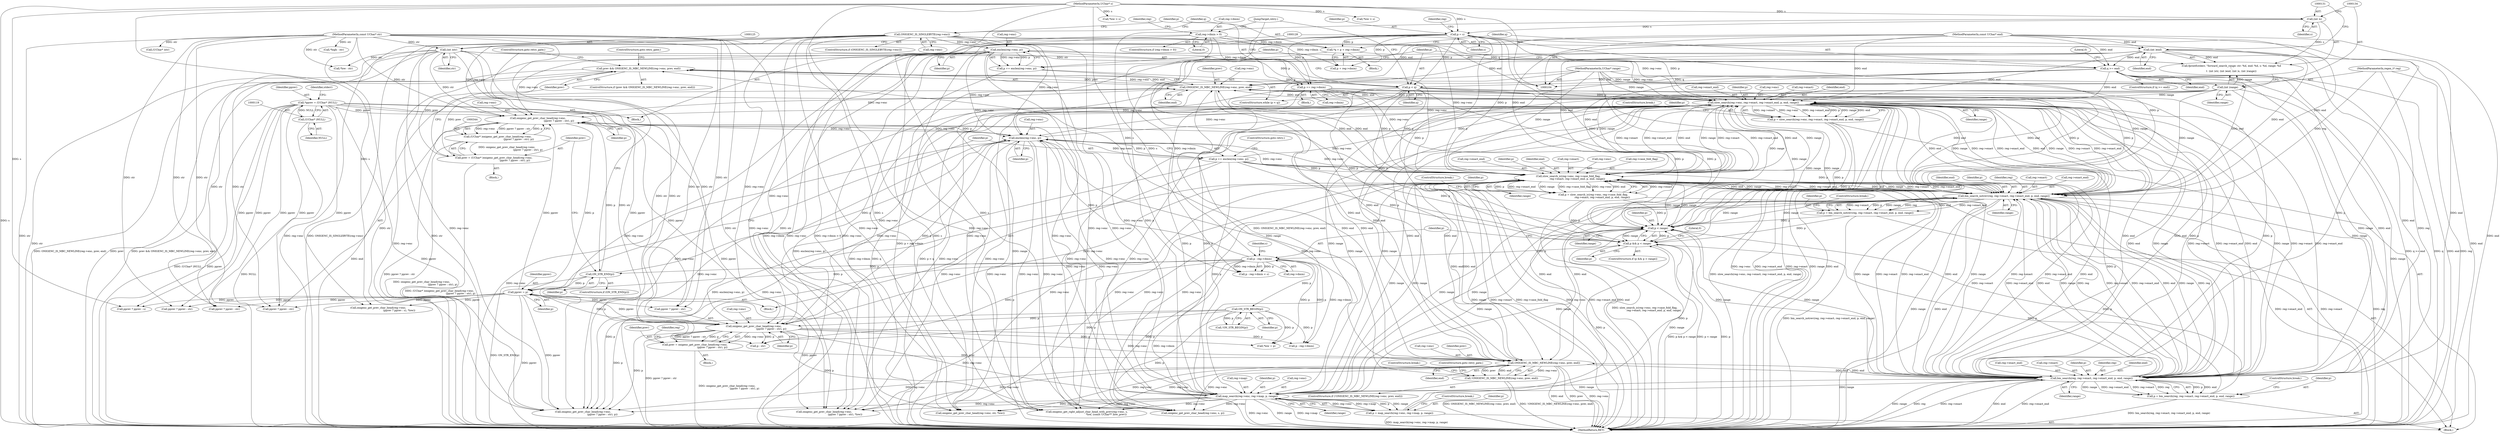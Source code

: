 digraph "0_oniguruma_b690371bbf97794b4a1d3f295d4fb9a8b05d402d@pointer" {
"1000355" [label="(Call,prev && ONIGENC_IS_MBC_NEWLINE(reg->enc, prev, end))"];
"1000357" [label="(Call,ONIGENC_IS_MBC_NEWLINE(reg->enc, prev, end))"];
"1000345" [label="(Call,onigenc_get_prev_char_head(reg->enc,\n                                                     (pprev ? pprev : str), p))"];
"1000193" [label="(Call,slow_search(reg->enc, reg->exact, reg->exact_end, p, end, range))"];
"1000292" [label="(Call,enclen(reg->enc, p))"];
"1000179" [label="(Call,enclen(reg->enc, p))"];
"1000147" [label="(Call,ONIGENC_IS_SINGLEBYTE(reg->enc))"];
"1000174" [label="(Call,p < q)"];
"1000177" [label="(Call,p += enclen(reg->enc, p))"];
"1000136" [label="(Call,p = s)"];
"1000130" [label="(Call,(int )s)"];
"1000108" [label="(MethodParameterIn,UChar* s)"];
"1000168" [label="(Call,q >= end)"];
"1000160" [label="(Call,*q = p + reg->dmin)"];
"1000140" [label="(Call,reg->dmin > 0)"];
"1000127" [label="(Call,(int )end)"];
"1000107" [label="(MethodParameterIn,const UChar* end)"];
"1000210" [label="(Call,slow_search_ic(reg->enc, reg->case_fold_flag,\n                       reg->exact, reg->exact_end, p, end, range))"];
"1000245" [label="(Call,bm_search_notrev(reg, reg->exact, reg->exact_end, p, end, range))"];
"1000230" [label="(Call,bm_search(reg, reg->exact, reg->exact_end, p, end, range))"];
"1000105" [label="(MethodParameterIn,regex_t* reg)"];
"1000290" [label="(Call,p += enclen(reg->enc, p))"];
"1000152" [label="(Call,p += reg->dmin)"];
"1000328" [label="(Call,ONIGENC_IS_MBC_NEWLINE(reg->enc, prev, end))"];
"1000317" [label="(Call,onigenc_get_prev_char_head(reg->enc,\n                                            (pprev ? pprev : str), p))"];
"1000260" [label="(Call,map_search(reg->enc, reg->map, p, range))"];
"1000273" [label="(Call,p < range)"];
"1000258" [label="(Call,p = map_search(reg->enc, reg->map, p, range))"];
"1000208" [label="(Call,p = slow_search_ic(reg->enc, reg->case_fold_flag,\n                       reg->exact, reg->exact_end, p, end, range))"];
"1000228" [label="(Call,p = bm_search(reg, reg->exact, reg->exact_end, p, end, range))"];
"1000243" [label="(Call,p = bm_search_notrev(reg, reg->exact, reg->exact_end, p, end, range))"];
"1000191" [label="(Call,p = slow_search(reg->enc, reg->exact, reg->exact_end, p, end, range))"];
"1000133" [label="(Call,(int )range)"];
"1000109" [label="(MethodParameterIn,UChar* range)"];
"1000116" [label="(Call,*pprev = (UChar* )NULL)"];
"1000118" [label="(Call,(UChar* )NULL)"];
"1000287" [label="(Call,pprev = p)"];
"1000338" [label="(Call,ON_STR_END(p))"];
"1000279" [label="(Call,p - reg->dmin)"];
"1000271" [label="(Call,p && p < range)"];
"1000124" [label="(Call,(int )str)"];
"1000106" [label="(MethodParameterIn,const UChar* str)"];
"1000312" [label="(Call,ON_STR_BEGIN(p))"];
"1000315" [label="(Call,prev = onigenc_get_prev_char_head(reg->enc,\n                                            (pprev ? pprev : str), p))"];
"1000341" [label="(Call,prev = (UChar* )onigenc_get_prev_char_head(reg->enc,\n                                                     (pprev ? pprev : str), p))"];
"1000343" [label="(Call,(UChar* )onigenc_get_prev_char_head(reg->enc,\n                                                     (pprev ? pprev : str), p))"];
"1000327" [label="(Call,!ONIGENC_IS_MBC_NEWLINE(reg->enc, prev, end))"];
"1000108" [label="(MethodParameterIn,UChar* s)"];
"1000365" [label="(ControlStructure,goto retry_gate;)"];
"1000189" [label="(Block,)"];
"1000326" [label="(ControlStructure,if (!ONIGENC_IS_MBC_NEWLINE(reg->enc, prev, end)))"];
"1000382" [label="(Call,*low > s)"];
"1000109" [label="(MethodParameterIn,UChar* range)"];
"1000482" [label="(Call,onigenc_get_prev_char_head(reg->enc,\n                                                     (pprev ? pprev : s), *low))"];
"1000274" [label="(Identifier,p)"];
"1000117" [label="(Identifier,pprev)"];
"1000243" [label="(Call,p = bm_search_notrev(reg, reg->exact, reg->exact_end, p, end, range))"];
"1000235" [label="(Call,reg->exact_end)"];
"1000340" [label="(Block,)"];
"1000197" [label="(Call,reg->exact)"];
"1000288" [label="(Identifier,pprev)"];
"1000120" [label="(Identifier,NULL)"];
"1000180" [label="(Call,reg->enc)"];
"1000127" [label="(Call,(int )end)"];
"1000293" [label="(Call,reg->enc)"];
"1000362" [label="(Identifier,end)"];
"1000363" [label="(ControlStructure,goto retry_gate;)"];
"1000230" [label="(Call,bm_search(reg, reg->exact, reg->exact_end, p, end, range))"];
"1000191" [label="(Call,p = slow_search(reg->enc, reg->exact, reg->exact_end, p, end, range))"];
"1000528" [label="(Call,*high - str)"];
"1000254" [label="(Identifier,end)"];
"1000137" [label="(Identifier,p)"];
"1000176" [label="(Identifier,q)"];
"1000345" [label="(Call,onigenc_get_prev_char_head(reg->enc,\n                                                     (pprev ? pprev : str), p))"];
"1000175" [label="(Identifier,p)"];
"1000161" [label="(Identifier,q)"];
"1000158" [label="(Block,)"];
"1000313" [label="(Identifier,p)"];
"1000403" [label="(Call,pprev ? pprev : str)"];
"1000271" [label="(Call,p && p < range)"];
"1000330" [label="(Identifier,reg)"];
"1000139" [label="(ControlStructure,if (reg->dmin > 0))"];
"1000122" [label="(Identifier,stderr)"];
"1000154" [label="(Call,reg->dmin)"];
"1000162" [label="(Call,p + reg->dmin)"];
"1000314" [label="(Block,)"];
"1000153" [label="(Identifier,p)"];
"1000290" [label="(Call,p += enclen(reg->enc, p))"];
"1000361" [label="(Identifier,prev)"];
"1000285" [label="(Block,)"];
"1000116" [label="(Call,*pprev = (UChar* )NULL)"];
"1000226" [label="(ControlStructure,break;)"];
"1000542" [label="(MethodReturn,RET)"];
"1000206" [label="(ControlStructure,break;)"];
"1000437" [label="(Call,onigenc_get_prev_char_head(reg->enc, str, *low))"];
"1000455" [label="(Call,*low > s)"];
"1000204" [label="(Identifier,end)"];
"1000179" [label="(Call,enclen(reg->enc, p))"];
"1000232" [label="(Call,reg->exact)"];
"1000136" [label="(Call,p = s)"];
"1000356" [label="(Identifier,prev)"];
"1000297" [label="(ControlStructure,goto retry;)"];
"1000144" [label="(Literal,0)"];
"1000275" [label="(Identifier,range)"];
"1000354" [label="(ControlStructure,if (prev && ONIGENC_IS_MBC_NEWLINE(reg->enc, prev, end)))"];
"1000205" [label="(Identifier,range)"];
"1000174" [label="(Call,p < q)"];
"1000253" [label="(Identifier,p)"];
"1000256" [label="(ControlStructure,break;)"];
"1000311" [label="(Call,!ON_STR_BEGIN(p))"];
"1000178" [label="(Identifier,p)"];
"1000118" [label="(Call,(UChar* )NULL)"];
"1000255" [label="(Identifier,range)"];
"1000173" [label="(ControlStructure,while (p < q))"];
"1000346" [label="(Call,reg->enc)"];
"1000147" [label="(Call,ONIGENC_IS_SINGLEBYTE(reg->enc))"];
"1000541" [label="(Literal,0)"];
"1000389" [label="(Call,onigenc_get_prev_char_head(reg->enc, s, p))"];
"1000200" [label="(Call,reg->exact_end)"];
"1000349" [label="(Call,pprev ? pprev : str)"];
"1000246" [label="(Identifier,reg)"];
"1000238" [label="(Identifier,p)"];
"1000224" [label="(Identifier,end)"];
"1000172" [label="(Literal,0)"];
"1000231" [label="(Identifier,reg)"];
"1000217" [label="(Call,reg->exact)"];
"1000353" [label="(Identifier,p)"];
"1000499" [label="(Call,onigenc_get_prev_char_head(reg->enc,\n                                                     (pprev ? pprev : str), *low))"];
"1000259" [label="(Identifier,p)"];
"1000280" [label="(Identifier,p)"];
"1000209" [label="(Identifier,p)"];
"1000329" [label="(Call,reg->enc)"];
"1000357" [label="(Call,ONIGENC_IS_MBC_NEWLINE(reg->enc, prev, end))"];
"1000169" [label="(Identifier,q)"];
"1000160" [label="(Call,*q = p + reg->dmin)"];
"1000126" [label="(Identifier,str)"];
"1000132" [label="(Identifier,s)"];
"1000105" [label="(MethodParameterIn,regex_t* reg)"];
"1000140" [label="(Call,reg->dmin > 0)"];
"1000292" [label="(Call,enclen(reg->enc, p))"];
"1000268" [label="(Identifier,range)"];
"1000130" [label="(Call,(int )s)"];
"1000184" [label="(JumpTarget,retry:)"];
"1000142" [label="(Identifier,reg)"];
"1000312" [label="(Call,ON_STR_BEGIN(p))"];
"1000463" [label="(Call,onigenc_get_right_adjust_char_head_with_prev(reg->enc, s,\n                                                 *low, (const UChar** )low_prev))"];
"1000279" [label="(Call,p - reg->dmin)"];
"1000355" [label="(Call,prev && ONIGENC_IS_MBC_NEWLINE(reg->enc, prev, end))"];
"1000244" [label="(Identifier,p)"];
"1000106" [label="(MethodParameterIn,const UChar* str)"];
"1000486" [label="(Call,pprev ? pprev : s)"];
"1000151" [label="(Block,)"];
"1000332" [label="(Identifier,prev)"];
"1000315" [label="(Call,prev = onigenc_get_prev_char_head(reg->enc,\n                                            (pprev ? pprev : str), p))"];
"1000264" [label="(Call,reg->map)"];
"1000325" [label="(Identifier,p)"];
"1000270" [label="(ControlStructure,if (p && p < range))"];
"1000240" [label="(Identifier,range)"];
"1000133" [label="(Call,(int )range)"];
"1000113" [label="(Block,)"];
"1000141" [label="(Call,reg->dmin)"];
"1000193" [label="(Call,slow_search(reg->enc, reg->exact, reg->exact_end, p, end, range))"];
"1000328" [label="(Call,ONIGENC_IS_MBC_NEWLINE(reg->enc, prev, end))"];
"1000129" [label="(Identifier,end)"];
"1000208" [label="(Call,p = slow_search_ic(reg->enc, reg->case_fold_flag,\n                       reg->exact, reg->exact_end, p, end, range))"];
"1000342" [label="(Identifier,prev)"];
"1000419" [label="(Call,p - str)"];
"1000211" [label="(Call,reg->enc)"];
"1000272" [label="(Identifier,p)"];
"1000241" [label="(ControlStructure,break;)"];
"1000335" [label="(ControlStructure,break;)"];
"1000239" [label="(Identifier,end)"];
"1000192" [label="(Identifier,p)"];
"1000183" [label="(Identifier,p)"];
"1000210" [label="(Call,slow_search_ic(reg->enc, reg->case_fold_flag,\n                       reg->exact, reg->exact_end, p, end, range))"];
"1000334" [label="(ControlStructure,goto retry_gate;)"];
"1000317" [label="(Call,onigenc_get_prev_char_head(reg->enc,\n                                            (pprev ? pprev : str), p))"];
"1000107" [label="(MethodParameterIn,const UChar* end)"];
"1000214" [label="(Call,reg->case_fold_flag)"];
"1000203" [label="(Identifier,p)"];
"1000177" [label="(Call,p += enclen(reg->enc, p))"];
"1000296" [label="(Identifier,p)"];
"1000316" [label="(Identifier,prev)"];
"1000429" [label="(Call,(UChar* )str)"];
"1000338" [label="(Call,ON_STR_END(p))"];
"1000146" [label="(ControlStructure,if (ONIGENC_IS_SINGLEBYTE(reg->enc)))"];
"1000399" [label="(Call,onigenc_get_prev_char_head(reg->enc,\n                                                 (pprev ? pprev : str), p))"];
"1000327" [label="(Call,!ONIGENC_IS_MBC_NEWLINE(reg->enc, prev, end))"];
"1000503" [label="(Call,pprev ? pprev : str)"];
"1000343" [label="(Call,(UChar* )onigenc_get_prev_char_head(reg->enc,\n                                                     (pprev ? pprev : str), p))"];
"1000247" [label="(Call,reg->exact)"];
"1000138" [label="(Identifier,s)"];
"1000220" [label="(Call,reg->exact_end)"];
"1000170" [label="(Identifier,end)"];
"1000267" [label="(Identifier,p)"];
"1000291" [label="(Identifier,p)"];
"1000223" [label="(Identifier,p)"];
"1000278" [label="(Call,p - reg->dmin < s)"];
"1000167" [label="(ControlStructure,if (q >= end))"];
"1000333" [label="(Identifier,end)"];
"1000194" [label="(Call,reg->enc)"];
"1000225" [label="(Identifier,range)"];
"1000124" [label="(Call,(int )str)"];
"1000284" [label="(Identifier,s)"];
"1000512" [label="(Call,p - reg->dmin)"];
"1000258" [label="(Call,p = map_search(reg->enc, reg->map, p, range))"];
"1000135" [label="(Identifier,range)"];
"1000260" [label="(Call,map_search(reg->enc, reg->map, p, range))"];
"1000168" [label="(Call,q >= end)"];
"1000522" [label="(Call,*low - str)"];
"1000152" [label="(Call,p += reg->dmin)"];
"1000318" [label="(Call,reg->enc)"];
"1000281" [label="(Call,reg->dmin)"];
"1000269" [label="(ControlStructure,break;)"];
"1000287" [label="(Call,pprev = p)"];
"1000149" [label="(Identifier,reg)"];
"1000339" [label="(Identifier,p)"];
"1000228" [label="(Call,p = bm_search(reg, reg->exact, reg->exact_end, p, end, range))"];
"1000273" [label="(Call,p < range)"];
"1000358" [label="(Call,reg->enc)"];
"1000289" [label="(Identifier,p)"];
"1000337" [label="(ControlStructure,if (ON_STR_END(p)))"];
"1000261" [label="(Call,reg->enc)"];
"1000341" [label="(Call,prev = (UChar* )onigenc_get_prev_char_head(reg->enc,\n                                                     (pprev ? pprev : str), p))"];
"1000321" [label="(Call,pprev ? pprev : str)"];
"1000245" [label="(Call,bm_search_notrev(reg, reg->exact, reg->exact_end, p, end, range))"];
"1000250" [label="(Call,reg->exact_end)"];
"1000148" [label="(Call,reg->enc)"];
"1000229" [label="(Identifier,p)"];
"1000374" [label="(Call,*low = p)"];
"1000121" [label="(Call,fprintf(stderr, \"forward_search_range: str: %d, end: %d, s: %d, range: %d\n\",\n\t  (int )str, (int )end, (int )s, (int )range))"];
"1000355" -> "1000354"  [label="AST: "];
"1000355" -> "1000356"  [label="CFG: "];
"1000355" -> "1000357"  [label="CFG: "];
"1000356" -> "1000355"  [label="AST: "];
"1000357" -> "1000355"  [label="AST: "];
"1000363" -> "1000355"  [label="CFG: "];
"1000365" -> "1000355"  [label="CFG: "];
"1000355" -> "1000542"  [label="DDG: prev"];
"1000355" -> "1000542"  [label="DDG: ONIGENC_IS_MBC_NEWLINE(reg->enc, prev, end)"];
"1000355" -> "1000542"  [label="DDG: prev && ONIGENC_IS_MBC_NEWLINE(reg->enc, prev, end)"];
"1000357" -> "1000355"  [label="DDG: prev"];
"1000357" -> "1000355"  [label="DDG: reg->enc"];
"1000357" -> "1000355"  [label="DDG: end"];
"1000341" -> "1000355"  [label="DDG: prev"];
"1000327" -> "1000355"  [label="DDG: ONIGENC_IS_MBC_NEWLINE(reg->enc, prev, end)"];
"1000357" -> "1000362"  [label="CFG: "];
"1000358" -> "1000357"  [label="AST: "];
"1000361" -> "1000357"  [label="AST: "];
"1000362" -> "1000357"  [label="AST: "];
"1000357" -> "1000542"  [label="DDG: end"];
"1000357" -> "1000193"  [label="DDG: end"];
"1000357" -> "1000210"  [label="DDG: end"];
"1000357" -> "1000230"  [label="DDG: end"];
"1000357" -> "1000245"  [label="DDG: end"];
"1000357" -> "1000292"  [label="DDG: reg->enc"];
"1000357" -> "1000328"  [label="DDG: end"];
"1000345" -> "1000357"  [label="DDG: reg->enc"];
"1000341" -> "1000357"  [label="DDG: prev"];
"1000328" -> "1000357"  [label="DDG: end"];
"1000245" -> "1000357"  [label="DDG: end"];
"1000127" -> "1000357"  [label="DDG: end"];
"1000168" -> "1000357"  [label="DDG: end"];
"1000230" -> "1000357"  [label="DDG: end"];
"1000210" -> "1000357"  [label="DDG: end"];
"1000193" -> "1000357"  [label="DDG: end"];
"1000107" -> "1000357"  [label="DDG: end"];
"1000345" -> "1000343"  [label="AST: "];
"1000345" -> "1000353"  [label="CFG: "];
"1000346" -> "1000345"  [label="AST: "];
"1000349" -> "1000345"  [label="AST: "];
"1000353" -> "1000345"  [label="AST: "];
"1000343" -> "1000345"  [label="CFG: "];
"1000345" -> "1000542"  [label="DDG: pprev ? pprev : str"];
"1000345" -> "1000287"  [label="DDG: p"];
"1000345" -> "1000292"  [label="DDG: reg->enc"];
"1000345" -> "1000292"  [label="DDG: p"];
"1000345" -> "1000343"  [label="DDG: reg->enc"];
"1000345" -> "1000343"  [label="DDG: pprev ? pprev : str"];
"1000345" -> "1000343"  [label="DDG: p"];
"1000193" -> "1000345"  [label="DDG: reg->enc"];
"1000292" -> "1000345"  [label="DDG: reg->enc"];
"1000179" -> "1000345"  [label="DDG: reg->enc"];
"1000147" -> "1000345"  [label="DDG: reg->enc"];
"1000210" -> "1000345"  [label="DDG: reg->enc"];
"1000260" -> "1000345"  [label="DDG: reg->enc"];
"1000116" -> "1000345"  [label="DDG: pprev"];
"1000287" -> "1000345"  [label="DDG: pprev"];
"1000124" -> "1000345"  [label="DDG: str"];
"1000106" -> "1000345"  [label="DDG: str"];
"1000338" -> "1000345"  [label="DDG: p"];
"1000193" -> "1000191"  [label="AST: "];
"1000193" -> "1000205"  [label="CFG: "];
"1000194" -> "1000193"  [label="AST: "];
"1000197" -> "1000193"  [label="AST: "];
"1000200" -> "1000193"  [label="AST: "];
"1000203" -> "1000193"  [label="AST: "];
"1000204" -> "1000193"  [label="AST: "];
"1000205" -> "1000193"  [label="AST: "];
"1000191" -> "1000193"  [label="CFG: "];
"1000193" -> "1000542"  [label="DDG: reg->enc"];
"1000193" -> "1000542"  [label="DDG: reg->exact_end"];
"1000193" -> "1000542"  [label="DDG: reg->exact"];
"1000193" -> "1000542"  [label="DDG: range"];
"1000193" -> "1000542"  [label="DDG: end"];
"1000193" -> "1000191"  [label="DDG: reg->exact"];
"1000193" -> "1000191"  [label="DDG: reg->enc"];
"1000193" -> "1000191"  [label="DDG: reg->exact_end"];
"1000193" -> "1000191"  [label="DDG: p"];
"1000193" -> "1000191"  [label="DDG: range"];
"1000193" -> "1000191"  [label="DDG: end"];
"1000292" -> "1000193"  [label="DDG: reg->enc"];
"1000179" -> "1000193"  [label="DDG: reg->enc"];
"1000147" -> "1000193"  [label="DDG: reg->enc"];
"1000210" -> "1000193"  [label="DDG: reg->exact"];
"1000210" -> "1000193"  [label="DDG: reg->exact_end"];
"1000210" -> "1000193"  [label="DDG: end"];
"1000210" -> "1000193"  [label="DDG: range"];
"1000245" -> "1000193"  [label="DDG: reg->exact"];
"1000245" -> "1000193"  [label="DDG: reg->exact_end"];
"1000245" -> "1000193"  [label="DDG: end"];
"1000245" -> "1000193"  [label="DDG: range"];
"1000230" -> "1000193"  [label="DDG: reg->exact"];
"1000230" -> "1000193"  [label="DDG: reg->exact_end"];
"1000230" -> "1000193"  [label="DDG: end"];
"1000230" -> "1000193"  [label="DDG: range"];
"1000290" -> "1000193"  [label="DDG: p"];
"1000152" -> "1000193"  [label="DDG: p"];
"1000136" -> "1000193"  [label="DDG: p"];
"1000174" -> "1000193"  [label="DDG: p"];
"1000328" -> "1000193"  [label="DDG: end"];
"1000127" -> "1000193"  [label="DDG: end"];
"1000168" -> "1000193"  [label="DDG: end"];
"1000107" -> "1000193"  [label="DDG: end"];
"1000273" -> "1000193"  [label="DDG: range"];
"1000260" -> "1000193"  [label="DDG: range"];
"1000133" -> "1000193"  [label="DDG: range"];
"1000109" -> "1000193"  [label="DDG: range"];
"1000193" -> "1000210"  [label="DDG: reg->exact"];
"1000193" -> "1000210"  [label="DDG: reg->exact_end"];
"1000193" -> "1000210"  [label="DDG: end"];
"1000193" -> "1000210"  [label="DDG: range"];
"1000193" -> "1000230"  [label="DDG: reg->exact"];
"1000193" -> "1000230"  [label="DDG: reg->exact_end"];
"1000193" -> "1000230"  [label="DDG: end"];
"1000193" -> "1000230"  [label="DDG: range"];
"1000193" -> "1000245"  [label="DDG: reg->exact"];
"1000193" -> "1000245"  [label="DDG: reg->exact_end"];
"1000193" -> "1000245"  [label="DDG: end"];
"1000193" -> "1000245"  [label="DDG: range"];
"1000193" -> "1000260"  [label="DDG: range"];
"1000193" -> "1000273"  [label="DDG: range"];
"1000193" -> "1000292"  [label="DDG: reg->enc"];
"1000193" -> "1000317"  [label="DDG: reg->enc"];
"1000193" -> "1000328"  [label="DDG: end"];
"1000193" -> "1000389"  [label="DDG: reg->enc"];
"1000193" -> "1000399"  [label="DDG: reg->enc"];
"1000193" -> "1000437"  [label="DDG: reg->enc"];
"1000193" -> "1000463"  [label="DDG: reg->enc"];
"1000193" -> "1000499"  [label="DDG: reg->enc"];
"1000292" -> "1000290"  [label="AST: "];
"1000292" -> "1000296"  [label="CFG: "];
"1000293" -> "1000292"  [label="AST: "];
"1000296" -> "1000292"  [label="AST: "];
"1000290" -> "1000292"  [label="CFG: "];
"1000292" -> "1000542"  [label="DDG: reg->enc"];
"1000292" -> "1000210"  [label="DDG: reg->enc"];
"1000292" -> "1000260"  [label="DDG: reg->enc"];
"1000292" -> "1000290"  [label="DDG: reg->enc"];
"1000292" -> "1000290"  [label="DDG: p"];
"1000179" -> "1000292"  [label="DDG: reg->enc"];
"1000147" -> "1000292"  [label="DDG: reg->enc"];
"1000210" -> "1000292"  [label="DDG: reg->enc"];
"1000328" -> "1000292"  [label="DDG: reg->enc"];
"1000260" -> "1000292"  [label="DDG: reg->enc"];
"1000338" -> "1000292"  [label="DDG: p"];
"1000279" -> "1000292"  [label="DDG: p"];
"1000317" -> "1000292"  [label="DDG: p"];
"1000292" -> "1000317"  [label="DDG: reg->enc"];
"1000292" -> "1000389"  [label="DDG: reg->enc"];
"1000292" -> "1000399"  [label="DDG: reg->enc"];
"1000292" -> "1000437"  [label="DDG: reg->enc"];
"1000292" -> "1000463"  [label="DDG: reg->enc"];
"1000292" -> "1000499"  [label="DDG: reg->enc"];
"1000179" -> "1000177"  [label="AST: "];
"1000179" -> "1000183"  [label="CFG: "];
"1000180" -> "1000179"  [label="AST: "];
"1000183" -> "1000179"  [label="AST: "];
"1000177" -> "1000179"  [label="CFG: "];
"1000179" -> "1000542"  [label="DDG: reg->enc"];
"1000179" -> "1000177"  [label="DDG: reg->enc"];
"1000179" -> "1000177"  [label="DDG: p"];
"1000147" -> "1000179"  [label="DDG: reg->enc"];
"1000174" -> "1000179"  [label="DDG: p"];
"1000179" -> "1000210"  [label="DDG: reg->enc"];
"1000179" -> "1000260"  [label="DDG: reg->enc"];
"1000179" -> "1000317"  [label="DDG: reg->enc"];
"1000179" -> "1000389"  [label="DDG: reg->enc"];
"1000179" -> "1000399"  [label="DDG: reg->enc"];
"1000179" -> "1000437"  [label="DDG: reg->enc"];
"1000179" -> "1000463"  [label="DDG: reg->enc"];
"1000179" -> "1000499"  [label="DDG: reg->enc"];
"1000147" -> "1000146"  [label="AST: "];
"1000147" -> "1000148"  [label="CFG: "];
"1000148" -> "1000147"  [label="AST: "];
"1000153" -> "1000147"  [label="CFG: "];
"1000161" -> "1000147"  [label="CFG: "];
"1000147" -> "1000542"  [label="DDG: reg->enc"];
"1000147" -> "1000542"  [label="DDG: ONIGENC_IS_SINGLEBYTE(reg->enc)"];
"1000147" -> "1000210"  [label="DDG: reg->enc"];
"1000147" -> "1000260"  [label="DDG: reg->enc"];
"1000147" -> "1000317"  [label="DDG: reg->enc"];
"1000147" -> "1000389"  [label="DDG: reg->enc"];
"1000147" -> "1000399"  [label="DDG: reg->enc"];
"1000147" -> "1000437"  [label="DDG: reg->enc"];
"1000147" -> "1000463"  [label="DDG: reg->enc"];
"1000147" -> "1000499"  [label="DDG: reg->enc"];
"1000174" -> "1000173"  [label="AST: "];
"1000174" -> "1000176"  [label="CFG: "];
"1000175" -> "1000174"  [label="AST: "];
"1000176" -> "1000174"  [label="AST: "];
"1000178" -> "1000174"  [label="CFG: "];
"1000184" -> "1000174"  [label="CFG: "];
"1000174" -> "1000542"  [label="DDG: q"];
"1000174" -> "1000542"  [label="DDG: p < q"];
"1000177" -> "1000174"  [label="DDG: p"];
"1000136" -> "1000174"  [label="DDG: p"];
"1000168" -> "1000174"  [label="DDG: q"];
"1000174" -> "1000210"  [label="DDG: p"];
"1000174" -> "1000230"  [label="DDG: p"];
"1000174" -> "1000245"  [label="DDG: p"];
"1000174" -> "1000260"  [label="DDG: p"];
"1000174" -> "1000271"  [label="DDG: p"];
"1000174" -> "1000273"  [label="DDG: p"];
"1000177" -> "1000173"  [label="AST: "];
"1000178" -> "1000177"  [label="AST: "];
"1000175" -> "1000177"  [label="CFG: "];
"1000177" -> "1000542"  [label="DDG: enclen(reg->enc, p)"];
"1000136" -> "1000113"  [label="AST: "];
"1000136" -> "1000138"  [label="CFG: "];
"1000137" -> "1000136"  [label="AST: "];
"1000138" -> "1000136"  [label="AST: "];
"1000142" -> "1000136"  [label="CFG: "];
"1000136" -> "1000542"  [label="DDG: s"];
"1000130" -> "1000136"  [label="DDG: s"];
"1000108" -> "1000136"  [label="DDG: s"];
"1000136" -> "1000152"  [label="DDG: p"];
"1000136" -> "1000160"  [label="DDG: p"];
"1000136" -> "1000162"  [label="DDG: p"];
"1000136" -> "1000210"  [label="DDG: p"];
"1000136" -> "1000230"  [label="DDG: p"];
"1000136" -> "1000245"  [label="DDG: p"];
"1000136" -> "1000260"  [label="DDG: p"];
"1000136" -> "1000271"  [label="DDG: p"];
"1000136" -> "1000273"  [label="DDG: p"];
"1000130" -> "1000121"  [label="AST: "];
"1000130" -> "1000132"  [label="CFG: "];
"1000131" -> "1000130"  [label="AST: "];
"1000132" -> "1000130"  [label="AST: "];
"1000134" -> "1000130"  [label="CFG: "];
"1000130" -> "1000121"  [label="DDG: s"];
"1000108" -> "1000130"  [label="DDG: s"];
"1000130" -> "1000278"  [label="DDG: s"];
"1000108" -> "1000104"  [label="AST: "];
"1000108" -> "1000542"  [label="DDG: s"];
"1000108" -> "1000278"  [label="DDG: s"];
"1000108" -> "1000382"  [label="DDG: s"];
"1000108" -> "1000389"  [label="DDG: s"];
"1000108" -> "1000455"  [label="DDG: s"];
"1000108" -> "1000463"  [label="DDG: s"];
"1000108" -> "1000482"  [label="DDG: s"];
"1000108" -> "1000486"  [label="DDG: s"];
"1000168" -> "1000167"  [label="AST: "];
"1000168" -> "1000170"  [label="CFG: "];
"1000169" -> "1000168"  [label="AST: "];
"1000170" -> "1000168"  [label="AST: "];
"1000172" -> "1000168"  [label="CFG: "];
"1000175" -> "1000168"  [label="CFG: "];
"1000168" -> "1000542"  [label="DDG: q >= end"];
"1000168" -> "1000542"  [label="DDG: q"];
"1000168" -> "1000542"  [label="DDG: end"];
"1000160" -> "1000168"  [label="DDG: q"];
"1000127" -> "1000168"  [label="DDG: end"];
"1000107" -> "1000168"  [label="DDG: end"];
"1000168" -> "1000210"  [label="DDG: end"];
"1000168" -> "1000230"  [label="DDG: end"];
"1000168" -> "1000245"  [label="DDG: end"];
"1000168" -> "1000328"  [label="DDG: end"];
"1000160" -> "1000158"  [label="AST: "];
"1000160" -> "1000162"  [label="CFG: "];
"1000161" -> "1000160"  [label="AST: "];
"1000162" -> "1000160"  [label="AST: "];
"1000169" -> "1000160"  [label="CFG: "];
"1000160" -> "1000542"  [label="DDG: p + reg->dmin"];
"1000140" -> "1000160"  [label="DDG: reg->dmin"];
"1000140" -> "1000139"  [label="AST: "];
"1000140" -> "1000144"  [label="CFG: "];
"1000141" -> "1000140"  [label="AST: "];
"1000144" -> "1000140"  [label="AST: "];
"1000149" -> "1000140"  [label="CFG: "];
"1000184" -> "1000140"  [label="CFG: "];
"1000140" -> "1000542"  [label="DDG: reg->dmin"];
"1000140" -> "1000542"  [label="DDG: reg->dmin > 0"];
"1000140" -> "1000152"  [label="DDG: reg->dmin"];
"1000140" -> "1000162"  [label="DDG: reg->dmin"];
"1000140" -> "1000279"  [label="DDG: reg->dmin"];
"1000127" -> "1000121"  [label="AST: "];
"1000127" -> "1000129"  [label="CFG: "];
"1000128" -> "1000127"  [label="AST: "];
"1000129" -> "1000127"  [label="AST: "];
"1000131" -> "1000127"  [label="CFG: "];
"1000127" -> "1000542"  [label="DDG: end"];
"1000127" -> "1000121"  [label="DDG: end"];
"1000107" -> "1000127"  [label="DDG: end"];
"1000127" -> "1000210"  [label="DDG: end"];
"1000127" -> "1000230"  [label="DDG: end"];
"1000127" -> "1000245"  [label="DDG: end"];
"1000127" -> "1000328"  [label="DDG: end"];
"1000107" -> "1000104"  [label="AST: "];
"1000107" -> "1000542"  [label="DDG: end"];
"1000107" -> "1000210"  [label="DDG: end"];
"1000107" -> "1000230"  [label="DDG: end"];
"1000107" -> "1000245"  [label="DDG: end"];
"1000107" -> "1000328"  [label="DDG: end"];
"1000210" -> "1000208"  [label="AST: "];
"1000210" -> "1000225"  [label="CFG: "];
"1000211" -> "1000210"  [label="AST: "];
"1000214" -> "1000210"  [label="AST: "];
"1000217" -> "1000210"  [label="AST: "];
"1000220" -> "1000210"  [label="AST: "];
"1000223" -> "1000210"  [label="AST: "];
"1000224" -> "1000210"  [label="AST: "];
"1000225" -> "1000210"  [label="AST: "];
"1000208" -> "1000210"  [label="CFG: "];
"1000210" -> "1000542"  [label="DDG: range"];
"1000210" -> "1000542"  [label="DDG: reg->exact"];
"1000210" -> "1000542"  [label="DDG: reg->case_fold_flag"];
"1000210" -> "1000542"  [label="DDG: reg->enc"];
"1000210" -> "1000542"  [label="DDG: reg->exact_end"];
"1000210" -> "1000542"  [label="DDG: end"];
"1000210" -> "1000208"  [label="DDG: reg->exact"];
"1000210" -> "1000208"  [label="DDG: p"];
"1000210" -> "1000208"  [label="DDG: reg->exact_end"];
"1000210" -> "1000208"  [label="DDG: range"];
"1000210" -> "1000208"  [label="DDG: reg->case_fold_flag"];
"1000210" -> "1000208"  [label="DDG: reg->enc"];
"1000210" -> "1000208"  [label="DDG: end"];
"1000245" -> "1000210"  [label="DDG: reg->exact"];
"1000245" -> "1000210"  [label="DDG: reg->exact_end"];
"1000245" -> "1000210"  [label="DDG: end"];
"1000245" -> "1000210"  [label="DDG: range"];
"1000230" -> "1000210"  [label="DDG: reg->exact"];
"1000230" -> "1000210"  [label="DDG: reg->exact_end"];
"1000230" -> "1000210"  [label="DDG: end"];
"1000230" -> "1000210"  [label="DDG: range"];
"1000290" -> "1000210"  [label="DDG: p"];
"1000152" -> "1000210"  [label="DDG: p"];
"1000328" -> "1000210"  [label="DDG: end"];
"1000273" -> "1000210"  [label="DDG: range"];
"1000260" -> "1000210"  [label="DDG: range"];
"1000133" -> "1000210"  [label="DDG: range"];
"1000109" -> "1000210"  [label="DDG: range"];
"1000210" -> "1000230"  [label="DDG: reg->exact"];
"1000210" -> "1000230"  [label="DDG: reg->exact_end"];
"1000210" -> "1000230"  [label="DDG: end"];
"1000210" -> "1000230"  [label="DDG: range"];
"1000210" -> "1000245"  [label="DDG: reg->exact"];
"1000210" -> "1000245"  [label="DDG: reg->exact_end"];
"1000210" -> "1000245"  [label="DDG: end"];
"1000210" -> "1000245"  [label="DDG: range"];
"1000210" -> "1000260"  [label="DDG: range"];
"1000210" -> "1000273"  [label="DDG: range"];
"1000210" -> "1000317"  [label="DDG: reg->enc"];
"1000210" -> "1000328"  [label="DDG: end"];
"1000210" -> "1000389"  [label="DDG: reg->enc"];
"1000210" -> "1000399"  [label="DDG: reg->enc"];
"1000210" -> "1000437"  [label="DDG: reg->enc"];
"1000210" -> "1000463"  [label="DDG: reg->enc"];
"1000210" -> "1000499"  [label="DDG: reg->enc"];
"1000245" -> "1000243"  [label="AST: "];
"1000245" -> "1000255"  [label="CFG: "];
"1000246" -> "1000245"  [label="AST: "];
"1000247" -> "1000245"  [label="AST: "];
"1000250" -> "1000245"  [label="AST: "];
"1000253" -> "1000245"  [label="AST: "];
"1000254" -> "1000245"  [label="AST: "];
"1000255" -> "1000245"  [label="AST: "];
"1000243" -> "1000245"  [label="CFG: "];
"1000245" -> "1000542"  [label="DDG: range"];
"1000245" -> "1000542"  [label="DDG: end"];
"1000245" -> "1000542"  [label="DDG: reg->exact_end"];
"1000245" -> "1000542"  [label="DDG: reg"];
"1000245" -> "1000542"  [label="DDG: reg->exact"];
"1000245" -> "1000230"  [label="DDG: reg"];
"1000245" -> "1000230"  [label="DDG: reg->exact"];
"1000245" -> "1000230"  [label="DDG: reg->exact_end"];
"1000245" -> "1000230"  [label="DDG: end"];
"1000245" -> "1000230"  [label="DDG: range"];
"1000245" -> "1000243"  [label="DDG: reg->exact"];
"1000245" -> "1000243"  [label="DDG: p"];
"1000245" -> "1000243"  [label="DDG: range"];
"1000245" -> "1000243"  [label="DDG: reg"];
"1000245" -> "1000243"  [label="DDG: end"];
"1000245" -> "1000243"  [label="DDG: reg->exact_end"];
"1000230" -> "1000245"  [label="DDG: reg"];
"1000230" -> "1000245"  [label="DDG: reg->exact"];
"1000230" -> "1000245"  [label="DDG: reg->exact_end"];
"1000230" -> "1000245"  [label="DDG: end"];
"1000230" -> "1000245"  [label="DDG: range"];
"1000105" -> "1000245"  [label="DDG: reg"];
"1000290" -> "1000245"  [label="DDG: p"];
"1000152" -> "1000245"  [label="DDG: p"];
"1000328" -> "1000245"  [label="DDG: end"];
"1000273" -> "1000245"  [label="DDG: range"];
"1000260" -> "1000245"  [label="DDG: range"];
"1000133" -> "1000245"  [label="DDG: range"];
"1000109" -> "1000245"  [label="DDG: range"];
"1000245" -> "1000260"  [label="DDG: range"];
"1000245" -> "1000273"  [label="DDG: range"];
"1000245" -> "1000328"  [label="DDG: end"];
"1000230" -> "1000228"  [label="AST: "];
"1000230" -> "1000240"  [label="CFG: "];
"1000231" -> "1000230"  [label="AST: "];
"1000232" -> "1000230"  [label="AST: "];
"1000235" -> "1000230"  [label="AST: "];
"1000238" -> "1000230"  [label="AST: "];
"1000239" -> "1000230"  [label="AST: "];
"1000240" -> "1000230"  [label="AST: "];
"1000228" -> "1000230"  [label="CFG: "];
"1000230" -> "1000542"  [label="DDG: end"];
"1000230" -> "1000542"  [label="DDG: reg->exact_end"];
"1000230" -> "1000542"  [label="DDG: range"];
"1000230" -> "1000542"  [label="DDG: reg"];
"1000230" -> "1000542"  [label="DDG: reg->exact"];
"1000230" -> "1000228"  [label="DDG: p"];
"1000230" -> "1000228"  [label="DDG: end"];
"1000230" -> "1000228"  [label="DDG: range"];
"1000230" -> "1000228"  [label="DDG: reg->exact_end"];
"1000230" -> "1000228"  [label="DDG: reg->exact"];
"1000230" -> "1000228"  [label="DDG: reg"];
"1000105" -> "1000230"  [label="DDG: reg"];
"1000290" -> "1000230"  [label="DDG: p"];
"1000152" -> "1000230"  [label="DDG: p"];
"1000328" -> "1000230"  [label="DDG: end"];
"1000273" -> "1000230"  [label="DDG: range"];
"1000260" -> "1000230"  [label="DDG: range"];
"1000133" -> "1000230"  [label="DDG: range"];
"1000109" -> "1000230"  [label="DDG: range"];
"1000230" -> "1000260"  [label="DDG: range"];
"1000230" -> "1000273"  [label="DDG: range"];
"1000230" -> "1000328"  [label="DDG: end"];
"1000105" -> "1000104"  [label="AST: "];
"1000105" -> "1000542"  [label="DDG: reg"];
"1000290" -> "1000285"  [label="AST: "];
"1000291" -> "1000290"  [label="AST: "];
"1000297" -> "1000290"  [label="CFG: "];
"1000290" -> "1000542"  [label="DDG: enclen(reg->enc, p)"];
"1000290" -> "1000260"  [label="DDG: p"];
"1000290" -> "1000271"  [label="DDG: p"];
"1000290" -> "1000273"  [label="DDG: p"];
"1000152" -> "1000151"  [label="AST: "];
"1000152" -> "1000154"  [label="CFG: "];
"1000153" -> "1000152"  [label="AST: "];
"1000154" -> "1000152"  [label="AST: "];
"1000184" -> "1000152"  [label="CFG: "];
"1000152" -> "1000542"  [label="DDG: reg->dmin"];
"1000152" -> "1000260"  [label="DDG: p"];
"1000152" -> "1000271"  [label="DDG: p"];
"1000152" -> "1000273"  [label="DDG: p"];
"1000328" -> "1000327"  [label="AST: "];
"1000328" -> "1000333"  [label="CFG: "];
"1000329" -> "1000328"  [label="AST: "];
"1000332" -> "1000328"  [label="AST: "];
"1000333" -> "1000328"  [label="AST: "];
"1000327" -> "1000328"  [label="CFG: "];
"1000328" -> "1000542"  [label="DDG: end"];
"1000328" -> "1000542"  [label="DDG: prev"];
"1000328" -> "1000542"  [label="DDG: reg->enc"];
"1000328" -> "1000327"  [label="DDG: reg->enc"];
"1000328" -> "1000327"  [label="DDG: prev"];
"1000328" -> "1000327"  [label="DDG: end"];
"1000317" -> "1000328"  [label="DDG: reg->enc"];
"1000315" -> "1000328"  [label="DDG: prev"];
"1000328" -> "1000389"  [label="DDG: reg->enc"];
"1000328" -> "1000399"  [label="DDG: reg->enc"];
"1000328" -> "1000437"  [label="DDG: reg->enc"];
"1000328" -> "1000463"  [label="DDG: reg->enc"];
"1000328" -> "1000499"  [label="DDG: reg->enc"];
"1000317" -> "1000315"  [label="AST: "];
"1000317" -> "1000325"  [label="CFG: "];
"1000318" -> "1000317"  [label="AST: "];
"1000321" -> "1000317"  [label="AST: "];
"1000325" -> "1000317"  [label="AST: "];
"1000315" -> "1000317"  [label="CFG: "];
"1000317" -> "1000542"  [label="DDG: pprev ? pprev : str"];
"1000317" -> "1000287"  [label="DDG: p"];
"1000317" -> "1000315"  [label="DDG: reg->enc"];
"1000317" -> "1000315"  [label="DDG: pprev ? pprev : str"];
"1000317" -> "1000315"  [label="DDG: p"];
"1000260" -> "1000317"  [label="DDG: reg->enc"];
"1000116" -> "1000317"  [label="DDG: pprev"];
"1000287" -> "1000317"  [label="DDG: pprev"];
"1000124" -> "1000317"  [label="DDG: str"];
"1000106" -> "1000317"  [label="DDG: str"];
"1000312" -> "1000317"  [label="DDG: p"];
"1000317" -> "1000374"  [label="DDG: p"];
"1000317" -> "1000389"  [label="DDG: p"];
"1000317" -> "1000399"  [label="DDG: p"];
"1000317" -> "1000419"  [label="DDG: p"];
"1000317" -> "1000512"  [label="DDG: p"];
"1000260" -> "1000258"  [label="AST: "];
"1000260" -> "1000268"  [label="CFG: "];
"1000261" -> "1000260"  [label="AST: "];
"1000264" -> "1000260"  [label="AST: "];
"1000267" -> "1000260"  [label="AST: "];
"1000268" -> "1000260"  [label="AST: "];
"1000258" -> "1000260"  [label="CFG: "];
"1000260" -> "1000542"  [label="DDG: range"];
"1000260" -> "1000542"  [label="DDG: reg->map"];
"1000260" -> "1000542"  [label="DDG: reg->enc"];
"1000260" -> "1000258"  [label="DDG: reg->enc"];
"1000260" -> "1000258"  [label="DDG: reg->map"];
"1000260" -> "1000258"  [label="DDG: p"];
"1000260" -> "1000258"  [label="DDG: range"];
"1000273" -> "1000260"  [label="DDG: range"];
"1000133" -> "1000260"  [label="DDG: range"];
"1000109" -> "1000260"  [label="DDG: range"];
"1000260" -> "1000273"  [label="DDG: range"];
"1000260" -> "1000389"  [label="DDG: reg->enc"];
"1000260" -> "1000399"  [label="DDG: reg->enc"];
"1000260" -> "1000437"  [label="DDG: reg->enc"];
"1000260" -> "1000463"  [label="DDG: reg->enc"];
"1000260" -> "1000499"  [label="DDG: reg->enc"];
"1000273" -> "1000271"  [label="AST: "];
"1000273" -> "1000275"  [label="CFG: "];
"1000274" -> "1000273"  [label="AST: "];
"1000275" -> "1000273"  [label="AST: "];
"1000271" -> "1000273"  [label="CFG: "];
"1000273" -> "1000542"  [label="DDG: range"];
"1000273" -> "1000271"  [label="DDG: p"];
"1000273" -> "1000271"  [label="DDG: range"];
"1000258" -> "1000273"  [label="DDG: p"];
"1000208" -> "1000273"  [label="DDG: p"];
"1000228" -> "1000273"  [label="DDG: p"];
"1000243" -> "1000273"  [label="DDG: p"];
"1000191" -> "1000273"  [label="DDG: p"];
"1000133" -> "1000273"  [label="DDG: range"];
"1000109" -> "1000273"  [label="DDG: range"];
"1000258" -> "1000189"  [label="AST: "];
"1000259" -> "1000258"  [label="AST: "];
"1000269" -> "1000258"  [label="CFG: "];
"1000258" -> "1000542"  [label="DDG: map_search(reg->enc, reg->map, p, range)"];
"1000258" -> "1000271"  [label="DDG: p"];
"1000208" -> "1000189"  [label="AST: "];
"1000209" -> "1000208"  [label="AST: "];
"1000226" -> "1000208"  [label="CFG: "];
"1000208" -> "1000542"  [label="DDG: slow_search_ic(reg->enc, reg->case_fold_flag,\n                       reg->exact, reg->exact_end, p, end, range)"];
"1000208" -> "1000271"  [label="DDG: p"];
"1000228" -> "1000189"  [label="AST: "];
"1000229" -> "1000228"  [label="AST: "];
"1000241" -> "1000228"  [label="CFG: "];
"1000228" -> "1000542"  [label="DDG: bm_search(reg, reg->exact, reg->exact_end, p, end, range)"];
"1000228" -> "1000271"  [label="DDG: p"];
"1000243" -> "1000189"  [label="AST: "];
"1000244" -> "1000243"  [label="AST: "];
"1000256" -> "1000243"  [label="CFG: "];
"1000243" -> "1000542"  [label="DDG: bm_search_notrev(reg, reg->exact, reg->exact_end, p, end, range)"];
"1000243" -> "1000271"  [label="DDG: p"];
"1000191" -> "1000189"  [label="AST: "];
"1000192" -> "1000191"  [label="AST: "];
"1000206" -> "1000191"  [label="CFG: "];
"1000191" -> "1000542"  [label="DDG: slow_search(reg->enc, reg->exact, reg->exact_end, p, end, range)"];
"1000191" -> "1000271"  [label="DDG: p"];
"1000133" -> "1000121"  [label="AST: "];
"1000133" -> "1000135"  [label="CFG: "];
"1000134" -> "1000133"  [label="AST: "];
"1000135" -> "1000133"  [label="AST: "];
"1000121" -> "1000133"  [label="CFG: "];
"1000133" -> "1000542"  [label="DDG: range"];
"1000133" -> "1000121"  [label="DDG: range"];
"1000109" -> "1000133"  [label="DDG: range"];
"1000109" -> "1000104"  [label="AST: "];
"1000109" -> "1000542"  [label="DDG: range"];
"1000116" -> "1000113"  [label="AST: "];
"1000116" -> "1000118"  [label="CFG: "];
"1000117" -> "1000116"  [label="AST: "];
"1000118" -> "1000116"  [label="AST: "];
"1000122" -> "1000116"  [label="CFG: "];
"1000116" -> "1000542"  [label="DDG: pprev"];
"1000116" -> "1000542"  [label="DDG: (UChar* )NULL"];
"1000118" -> "1000116"  [label="DDG: NULL"];
"1000116" -> "1000321"  [label="DDG: pprev"];
"1000116" -> "1000349"  [label="DDG: pprev"];
"1000116" -> "1000399"  [label="DDG: pprev"];
"1000116" -> "1000403"  [label="DDG: pprev"];
"1000116" -> "1000482"  [label="DDG: pprev"];
"1000116" -> "1000486"  [label="DDG: pprev"];
"1000116" -> "1000499"  [label="DDG: pprev"];
"1000116" -> "1000503"  [label="DDG: pprev"];
"1000118" -> "1000120"  [label="CFG: "];
"1000119" -> "1000118"  [label="AST: "];
"1000120" -> "1000118"  [label="AST: "];
"1000118" -> "1000542"  [label="DDG: NULL"];
"1000287" -> "1000285"  [label="AST: "];
"1000287" -> "1000289"  [label="CFG: "];
"1000288" -> "1000287"  [label="AST: "];
"1000289" -> "1000287"  [label="AST: "];
"1000291" -> "1000287"  [label="CFG: "];
"1000287" -> "1000542"  [label="DDG: pprev"];
"1000338" -> "1000287"  [label="DDG: p"];
"1000279" -> "1000287"  [label="DDG: p"];
"1000287" -> "1000321"  [label="DDG: pprev"];
"1000287" -> "1000349"  [label="DDG: pprev"];
"1000287" -> "1000399"  [label="DDG: pprev"];
"1000287" -> "1000403"  [label="DDG: pprev"];
"1000287" -> "1000482"  [label="DDG: pprev"];
"1000287" -> "1000486"  [label="DDG: pprev"];
"1000287" -> "1000499"  [label="DDG: pprev"];
"1000287" -> "1000503"  [label="DDG: pprev"];
"1000338" -> "1000337"  [label="AST: "];
"1000338" -> "1000339"  [label="CFG: "];
"1000339" -> "1000338"  [label="AST: "];
"1000342" -> "1000338"  [label="CFG: "];
"1000365" -> "1000338"  [label="CFG: "];
"1000338" -> "1000542"  [label="DDG: ON_STR_END(p)"];
"1000279" -> "1000338"  [label="DDG: p"];
"1000279" -> "1000278"  [label="AST: "];
"1000279" -> "1000281"  [label="CFG: "];
"1000280" -> "1000279"  [label="AST: "];
"1000281" -> "1000279"  [label="AST: "];
"1000284" -> "1000279"  [label="CFG: "];
"1000279" -> "1000542"  [label="DDG: reg->dmin"];
"1000279" -> "1000278"  [label="DDG: p"];
"1000279" -> "1000278"  [label="DDG: reg->dmin"];
"1000271" -> "1000279"  [label="DDG: p"];
"1000279" -> "1000312"  [label="DDG: p"];
"1000279" -> "1000374"  [label="DDG: p"];
"1000279" -> "1000389"  [label="DDG: p"];
"1000279" -> "1000399"  [label="DDG: p"];
"1000279" -> "1000419"  [label="DDG: p"];
"1000279" -> "1000512"  [label="DDG: p"];
"1000279" -> "1000512"  [label="DDG: reg->dmin"];
"1000271" -> "1000270"  [label="AST: "];
"1000271" -> "1000272"  [label="CFG: "];
"1000272" -> "1000271"  [label="AST: "];
"1000280" -> "1000271"  [label="CFG: "];
"1000541" -> "1000271"  [label="CFG: "];
"1000271" -> "1000542"  [label="DDG: p < range"];
"1000271" -> "1000542"  [label="DDG: p"];
"1000271" -> "1000542"  [label="DDG: p && p < range"];
"1000124" -> "1000121"  [label="AST: "];
"1000124" -> "1000126"  [label="CFG: "];
"1000125" -> "1000124"  [label="AST: "];
"1000126" -> "1000124"  [label="AST: "];
"1000128" -> "1000124"  [label="CFG: "];
"1000124" -> "1000542"  [label="DDG: str"];
"1000124" -> "1000121"  [label="DDG: str"];
"1000106" -> "1000124"  [label="DDG: str"];
"1000124" -> "1000321"  [label="DDG: str"];
"1000124" -> "1000349"  [label="DDG: str"];
"1000124" -> "1000399"  [label="DDG: str"];
"1000124" -> "1000403"  [label="DDG: str"];
"1000124" -> "1000419"  [label="DDG: str"];
"1000124" -> "1000522"  [label="DDG: str"];
"1000106" -> "1000104"  [label="AST: "];
"1000106" -> "1000542"  [label="DDG: str"];
"1000106" -> "1000321"  [label="DDG: str"];
"1000106" -> "1000349"  [label="DDG: str"];
"1000106" -> "1000399"  [label="DDG: str"];
"1000106" -> "1000403"  [label="DDG: str"];
"1000106" -> "1000419"  [label="DDG: str"];
"1000106" -> "1000429"  [label="DDG: str"];
"1000106" -> "1000437"  [label="DDG: str"];
"1000106" -> "1000499"  [label="DDG: str"];
"1000106" -> "1000503"  [label="DDG: str"];
"1000106" -> "1000522"  [label="DDG: str"];
"1000106" -> "1000528"  [label="DDG: str"];
"1000312" -> "1000311"  [label="AST: "];
"1000312" -> "1000313"  [label="CFG: "];
"1000313" -> "1000312"  [label="AST: "];
"1000311" -> "1000312"  [label="CFG: "];
"1000312" -> "1000311"  [label="DDG: p"];
"1000312" -> "1000374"  [label="DDG: p"];
"1000312" -> "1000389"  [label="DDG: p"];
"1000312" -> "1000399"  [label="DDG: p"];
"1000312" -> "1000419"  [label="DDG: p"];
"1000312" -> "1000512"  [label="DDG: p"];
"1000315" -> "1000314"  [label="AST: "];
"1000316" -> "1000315"  [label="AST: "];
"1000330" -> "1000315"  [label="CFG: "];
"1000315" -> "1000542"  [label="DDG: onigenc_get_prev_char_head(reg->enc,\n                                            (pprev ? pprev : str), p)"];
"1000341" -> "1000340"  [label="AST: "];
"1000341" -> "1000343"  [label="CFG: "];
"1000342" -> "1000341"  [label="AST: "];
"1000343" -> "1000341"  [label="AST: "];
"1000356" -> "1000341"  [label="CFG: "];
"1000341" -> "1000542"  [label="DDG: (UChar* )onigenc_get_prev_char_head(reg->enc,\n                                                     (pprev ? pprev : str), p)"];
"1000343" -> "1000341"  [label="DDG: onigenc_get_prev_char_head(reg->enc,\n                                                     (pprev ? pprev : str), p)"];
"1000344" -> "1000343"  [label="AST: "];
"1000343" -> "1000542"  [label="DDG: onigenc_get_prev_char_head(reg->enc,\n                                                     (pprev ? pprev : str), p)"];
"1000327" -> "1000326"  [label="AST: "];
"1000334" -> "1000327"  [label="CFG: "];
"1000335" -> "1000327"  [label="CFG: "];
"1000327" -> "1000542"  [label="DDG: ONIGENC_IS_MBC_NEWLINE(reg->enc, prev, end)"];
"1000327" -> "1000542"  [label="DDG: !ONIGENC_IS_MBC_NEWLINE(reg->enc, prev, end)"];
}
